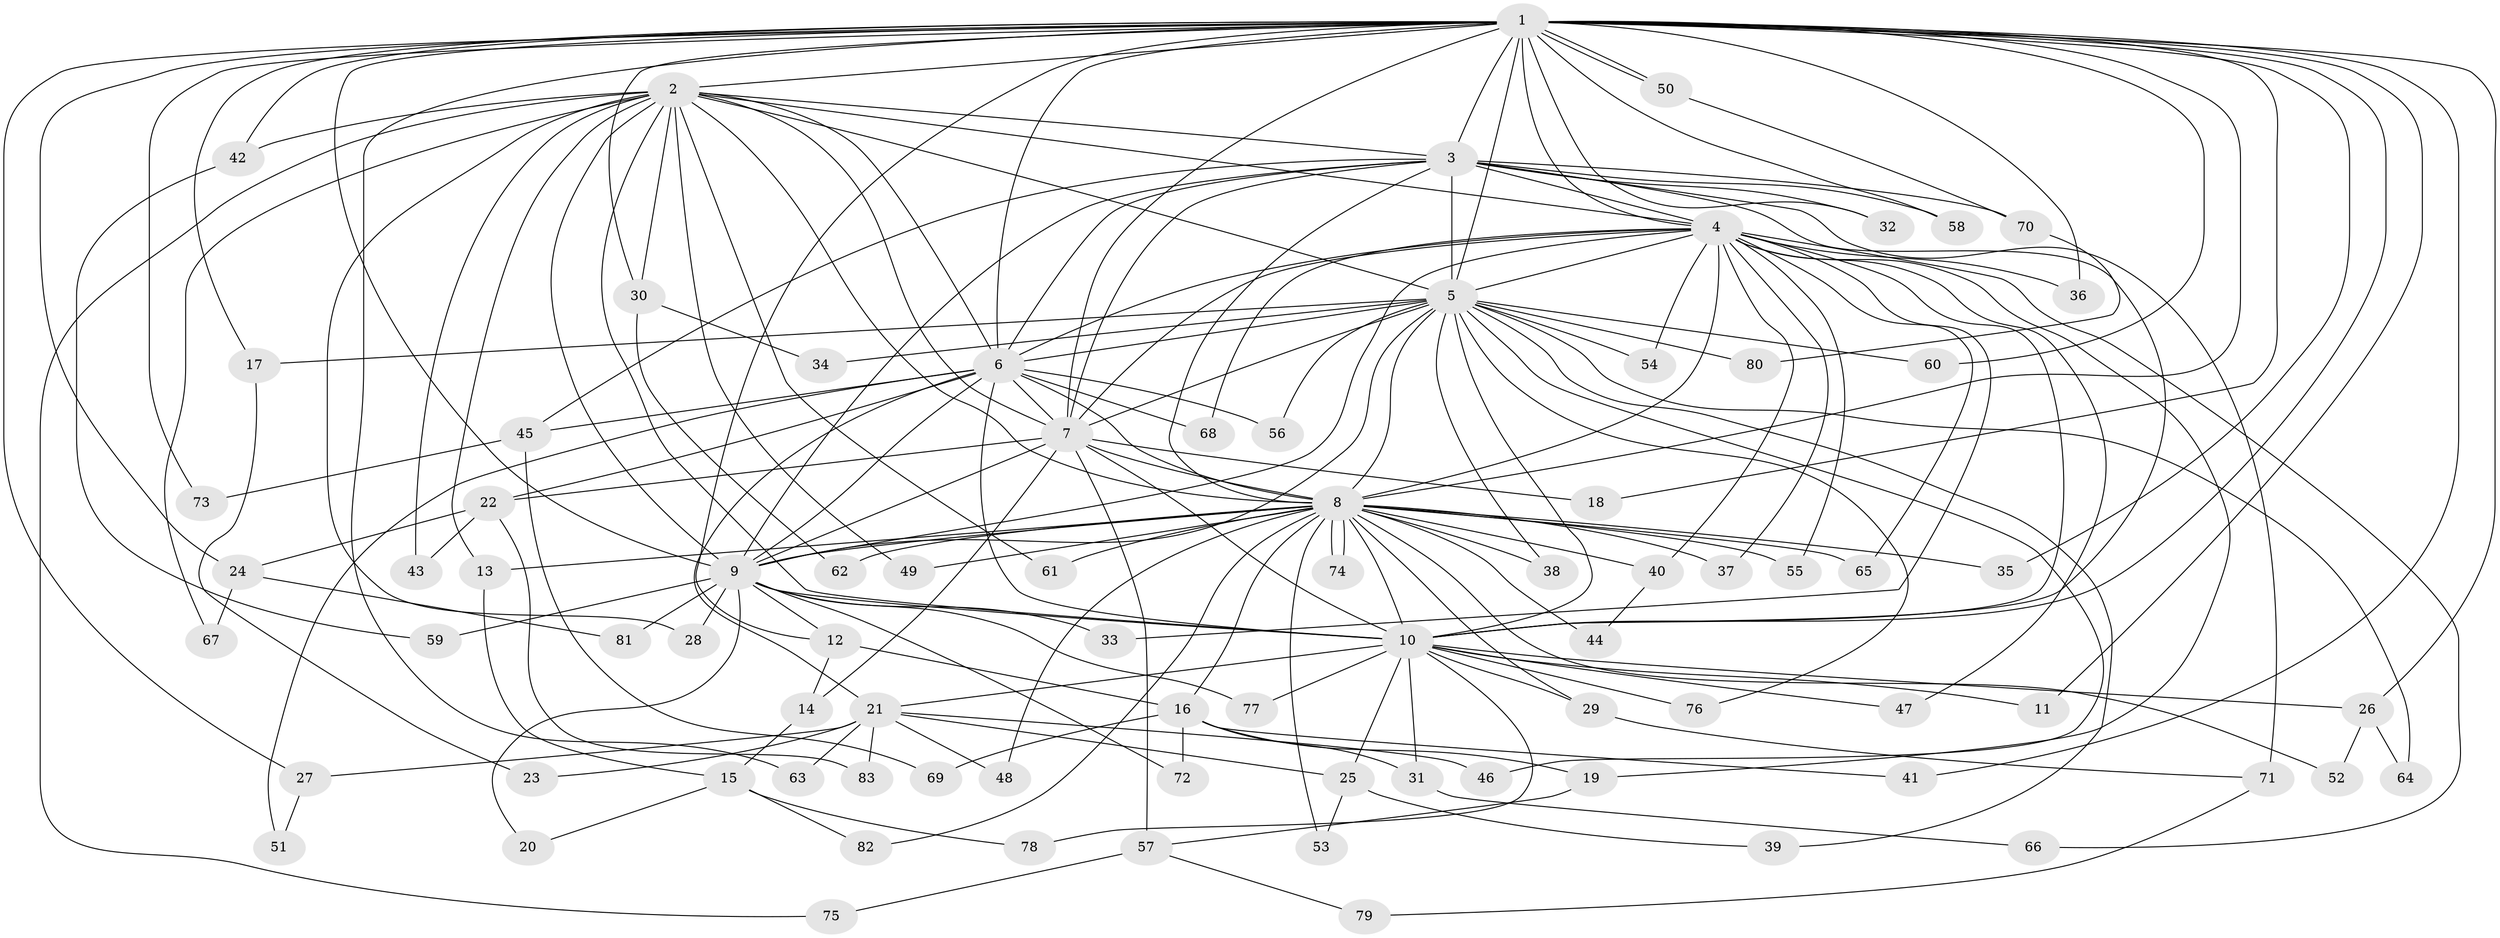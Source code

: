 // Generated by graph-tools (version 1.1) at 2025/25/03/09/25 03:25:47]
// undirected, 83 vertices, 191 edges
graph export_dot {
graph [start="1"]
  node [color=gray90,style=filled];
  1;
  2;
  3;
  4;
  5;
  6;
  7;
  8;
  9;
  10;
  11;
  12;
  13;
  14;
  15;
  16;
  17;
  18;
  19;
  20;
  21;
  22;
  23;
  24;
  25;
  26;
  27;
  28;
  29;
  30;
  31;
  32;
  33;
  34;
  35;
  36;
  37;
  38;
  39;
  40;
  41;
  42;
  43;
  44;
  45;
  46;
  47;
  48;
  49;
  50;
  51;
  52;
  53;
  54;
  55;
  56;
  57;
  58;
  59;
  60;
  61;
  62;
  63;
  64;
  65;
  66;
  67;
  68;
  69;
  70;
  71;
  72;
  73;
  74;
  75;
  76;
  77;
  78;
  79;
  80;
  81;
  82;
  83;
  1 -- 2;
  1 -- 3;
  1 -- 4;
  1 -- 5;
  1 -- 6;
  1 -- 7;
  1 -- 8;
  1 -- 9;
  1 -- 10;
  1 -- 11;
  1 -- 12;
  1 -- 17;
  1 -- 18;
  1 -- 24;
  1 -- 26;
  1 -- 27;
  1 -- 30;
  1 -- 32;
  1 -- 35;
  1 -- 36;
  1 -- 41;
  1 -- 42;
  1 -- 50;
  1 -- 50;
  1 -- 58;
  1 -- 60;
  1 -- 63;
  1 -- 73;
  2 -- 3;
  2 -- 4;
  2 -- 5;
  2 -- 6;
  2 -- 7;
  2 -- 8;
  2 -- 9;
  2 -- 10;
  2 -- 13;
  2 -- 28;
  2 -- 30;
  2 -- 42;
  2 -- 43;
  2 -- 49;
  2 -- 61;
  2 -- 67;
  2 -- 75;
  3 -- 4;
  3 -- 5;
  3 -- 6;
  3 -- 7;
  3 -- 8;
  3 -- 9;
  3 -- 10;
  3 -- 32;
  3 -- 45;
  3 -- 58;
  3 -- 70;
  3 -- 71;
  4 -- 5;
  4 -- 6;
  4 -- 7;
  4 -- 8;
  4 -- 9;
  4 -- 10;
  4 -- 19;
  4 -- 33;
  4 -- 36;
  4 -- 37;
  4 -- 40;
  4 -- 47;
  4 -- 54;
  4 -- 55;
  4 -- 65;
  4 -- 66;
  4 -- 68;
  5 -- 6;
  5 -- 7;
  5 -- 8;
  5 -- 9;
  5 -- 10;
  5 -- 17;
  5 -- 34;
  5 -- 38;
  5 -- 39;
  5 -- 46;
  5 -- 54;
  5 -- 56;
  5 -- 60;
  5 -- 64;
  5 -- 76;
  5 -- 80;
  6 -- 7;
  6 -- 8;
  6 -- 9;
  6 -- 10;
  6 -- 21;
  6 -- 22;
  6 -- 45;
  6 -- 51;
  6 -- 56;
  6 -- 68;
  7 -- 8;
  7 -- 9;
  7 -- 10;
  7 -- 14;
  7 -- 18;
  7 -- 22;
  7 -- 57;
  8 -- 9;
  8 -- 10;
  8 -- 13;
  8 -- 16;
  8 -- 29;
  8 -- 35;
  8 -- 37;
  8 -- 38;
  8 -- 40;
  8 -- 44;
  8 -- 48;
  8 -- 49;
  8 -- 52;
  8 -- 53;
  8 -- 55;
  8 -- 61;
  8 -- 62;
  8 -- 65;
  8 -- 74;
  8 -- 74;
  8 -- 82;
  9 -- 10;
  9 -- 12;
  9 -- 20;
  9 -- 28;
  9 -- 33;
  9 -- 59;
  9 -- 72;
  9 -- 77;
  9 -- 81;
  10 -- 11;
  10 -- 21;
  10 -- 25;
  10 -- 26;
  10 -- 29;
  10 -- 31;
  10 -- 47;
  10 -- 76;
  10 -- 77;
  10 -- 78;
  12 -- 14;
  12 -- 16;
  13 -- 15;
  14 -- 15;
  15 -- 20;
  15 -- 78;
  15 -- 82;
  16 -- 19;
  16 -- 31;
  16 -- 41;
  16 -- 69;
  16 -- 72;
  17 -- 23;
  19 -- 57;
  21 -- 23;
  21 -- 25;
  21 -- 27;
  21 -- 46;
  21 -- 48;
  21 -- 63;
  21 -- 83;
  22 -- 24;
  22 -- 43;
  22 -- 83;
  24 -- 67;
  24 -- 81;
  25 -- 39;
  25 -- 53;
  26 -- 52;
  26 -- 64;
  27 -- 51;
  29 -- 71;
  30 -- 34;
  30 -- 62;
  31 -- 66;
  40 -- 44;
  42 -- 59;
  45 -- 69;
  45 -- 73;
  50 -- 70;
  57 -- 75;
  57 -- 79;
  70 -- 80;
  71 -- 79;
}
